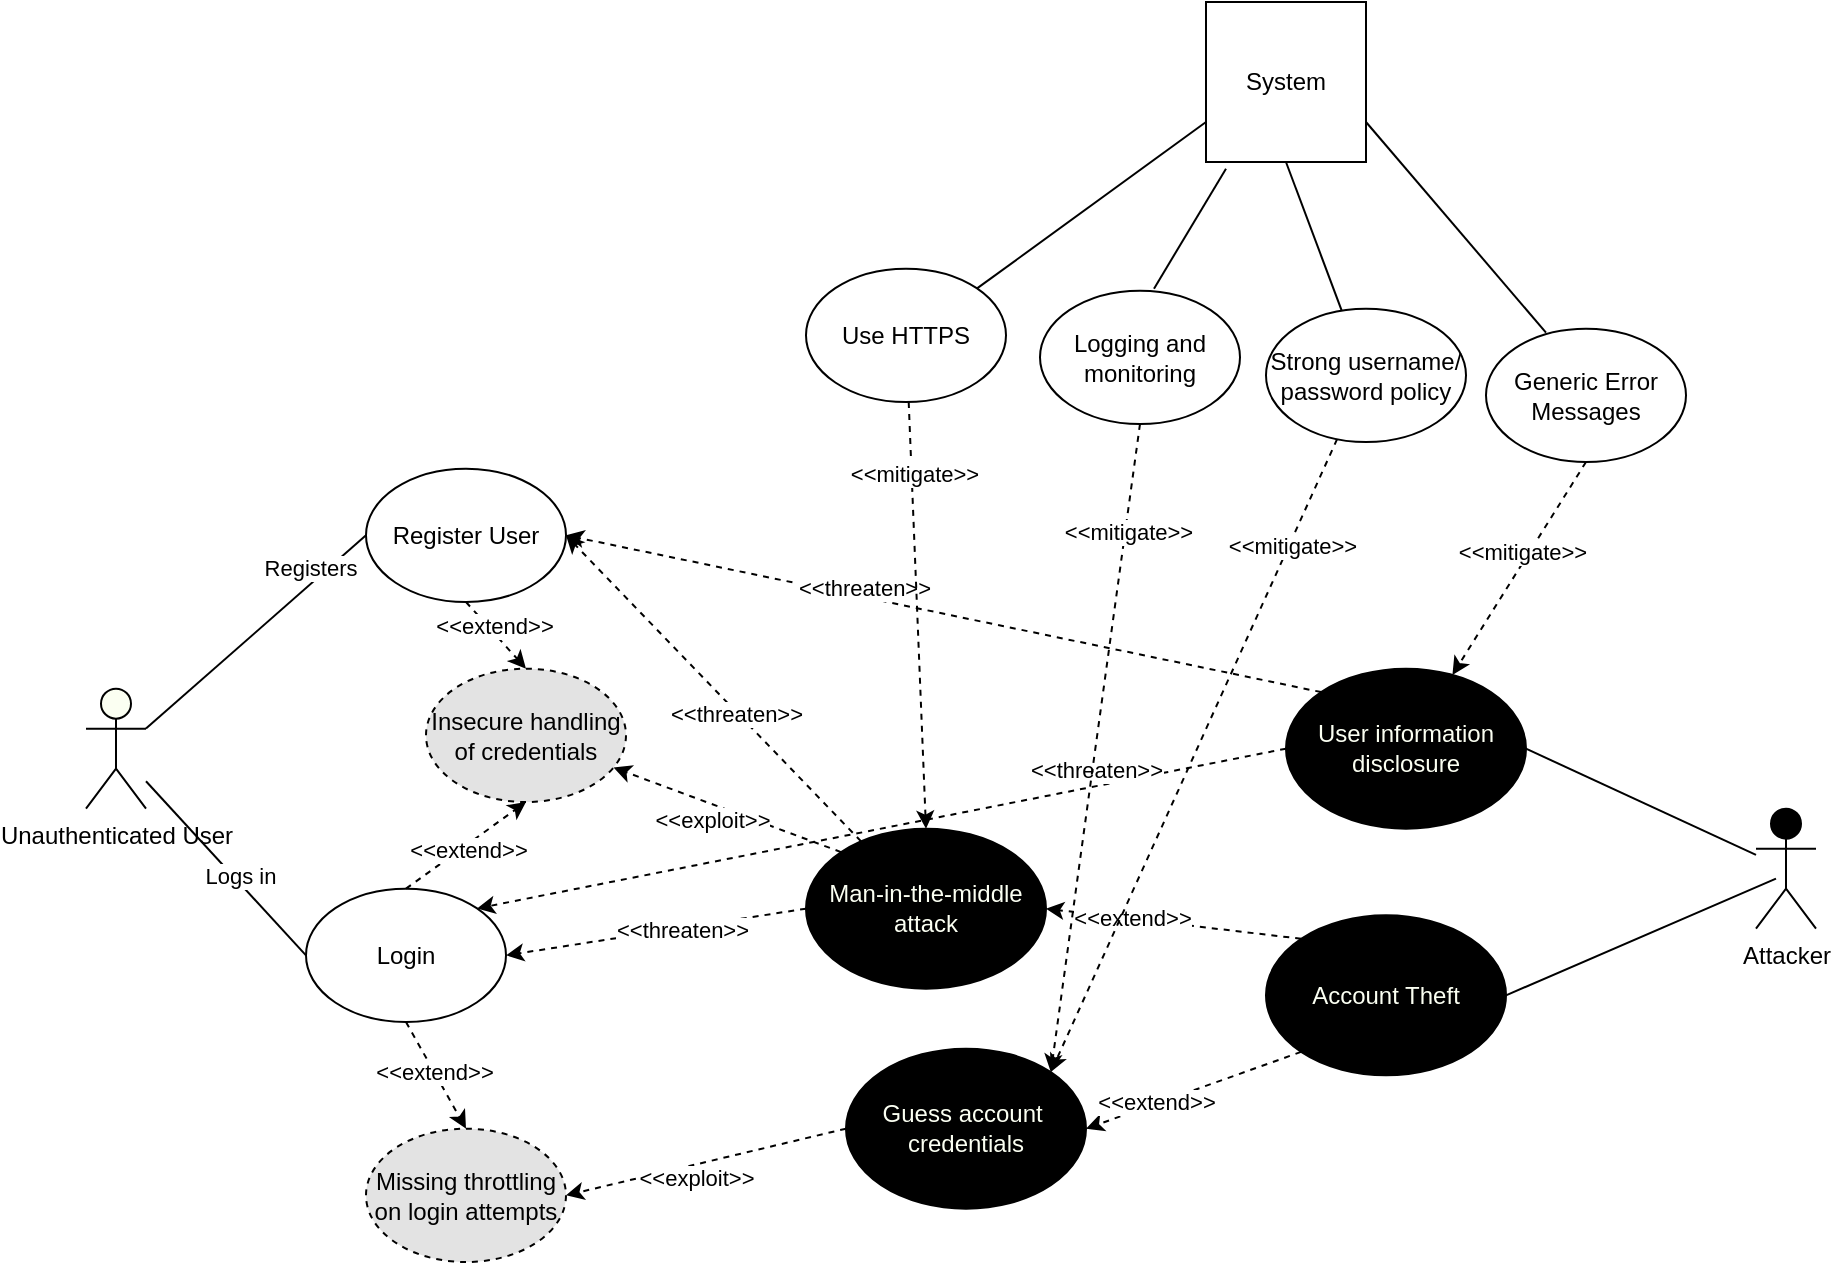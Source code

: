 <mxfile version="14.6.11" type="github">
  <diagram id="ryVlB7PdQjzx0bgTUUh0" name="Page-1">
    <mxGraphModel dx="1298" dy="753" grid="1" gridSize="10" guides="1" tooltips="1" connect="1" arrows="1" fold="1" page="1" pageScale="1" pageWidth="1654" pageHeight="1169" math="0" shadow="0">
      <root>
        <mxCell id="0" />
        <mxCell id="1" parent="0" />
        <mxCell id="VIDnNVtjnAr2OBecvX_p-6" value="Unauthenticated User" style="shape=umlActor;verticalLabelPosition=bottom;verticalAlign=top;html=1;outlineConnect=0;fillColor=#FBFFF2;" vertex="1" parent="1">
          <mxGeometry x="110" y="703.33" width="30" height="60" as="geometry" />
        </mxCell>
        <mxCell id="VIDnNVtjnAr2OBecvX_p-7" style="edgeStyle=none;rounded=0;orthogonalLoop=1;jettySize=auto;html=1;entryX=0;entryY=0.5;entryDx=0;entryDy=0;endArrow=none;endFill=0;" edge="1" parent="1" source="VIDnNVtjnAr2OBecvX_p-6" target="VIDnNVtjnAr2OBecvX_p-9">
          <mxGeometry relative="1" as="geometry">
            <mxPoint x="180" y="793.332" as="sourcePoint" />
            <mxPoint x="295.0" y="852.305" as="targetPoint" />
          </mxGeometry>
        </mxCell>
        <mxCell id="VIDnNVtjnAr2OBecvX_p-8" value="Logs in" style="edgeLabel;html=1;align=center;verticalAlign=middle;resizable=0;points=[];" vertex="1" connectable="0" parent="VIDnNVtjnAr2OBecvX_p-7">
          <mxGeometry x="0.126" y="2" relative="1" as="geometry">
            <mxPoint as="offset" />
          </mxGeometry>
        </mxCell>
        <mxCell id="VIDnNVtjnAr2OBecvX_p-9" value="Login" style="ellipse;whiteSpace=wrap;html=1;" vertex="1" parent="1">
          <mxGeometry x="220" y="803.33" width="100" height="66.67" as="geometry" />
        </mxCell>
        <mxCell id="VIDnNVtjnAr2OBecvX_p-10" value="&lt;font color=&quot;#fbfff2&quot;&gt;Man-in-the-middle&lt;br&gt;attack&lt;br&gt;&lt;/font&gt;" style="ellipse;whiteSpace=wrap;html=1;fillColor=#000000;" vertex="1" parent="1">
          <mxGeometry x="470" y="773.33" width="120" height="80" as="geometry" />
        </mxCell>
        <mxCell id="VIDnNVtjnAr2OBecvX_p-11" style="edgeStyle=none;rounded=0;orthogonalLoop=1;jettySize=auto;html=1;entryX=1;entryY=0.5;entryDx=0;entryDy=0;dashed=1;endArrow=classic;endFill=1;exitX=0;exitY=0.5;exitDx=0;exitDy=0;" edge="1" parent="1" source="VIDnNVtjnAr2OBecvX_p-10" target="VIDnNVtjnAr2OBecvX_p-9">
          <mxGeometry relative="1" as="geometry">
            <mxPoint x="630.215" y="708.276" as="sourcePoint" />
            <mxPoint x="372" y="693.328" as="targetPoint" />
          </mxGeometry>
        </mxCell>
        <mxCell id="VIDnNVtjnAr2OBecvX_p-12" value="&amp;lt;&amp;lt;threaten&amp;gt;&amp;gt;" style="edgeLabel;html=1;align=center;verticalAlign=middle;resizable=0;points=[];" vertex="1" connectable="0" parent="VIDnNVtjnAr2OBecvX_p-11">
          <mxGeometry x="-0.162" y="2" relative="1" as="geometry">
            <mxPoint y="-1" as="offset" />
          </mxGeometry>
        </mxCell>
        <mxCell id="VIDnNVtjnAr2OBecvX_p-13" value="Register User" style="ellipse;whiteSpace=wrap;html=1;" vertex="1" parent="1">
          <mxGeometry x="250" y="593.33" width="100" height="66.67" as="geometry" />
        </mxCell>
        <mxCell id="VIDnNVtjnAr2OBecvX_p-14" style="edgeStyle=none;rounded=0;orthogonalLoop=1;jettySize=auto;html=1;endArrow=none;endFill=0;exitX=1;exitY=0.333;exitDx=0;exitDy=0;exitPerimeter=0;entryX=0;entryY=0.5;entryDx=0;entryDy=0;" edge="1" parent="1" source="VIDnNVtjnAr2OBecvX_p-6" target="VIDnNVtjnAr2OBecvX_p-13">
          <mxGeometry relative="1" as="geometry">
            <mxPoint x="130" y="825.754" as="sourcePoint" />
            <mxPoint x="252.758" y="773.33" as="targetPoint" />
          </mxGeometry>
        </mxCell>
        <mxCell id="VIDnNVtjnAr2OBecvX_p-15" value="Registers" style="edgeLabel;html=1;align=center;verticalAlign=middle;resizable=0;points=[];" vertex="1" connectable="0" parent="VIDnNVtjnAr2OBecvX_p-14">
          <mxGeometry x="0.382" y="-2" relative="1" as="geometry">
            <mxPoint x="4.63" y="-15.59" as="offset" />
          </mxGeometry>
        </mxCell>
        <mxCell id="VIDnNVtjnAr2OBecvX_p-16" style="edgeStyle=none;rounded=0;orthogonalLoop=1;jettySize=auto;html=1;entryX=1;entryY=0.5;entryDx=0;entryDy=0;dashed=1;endArrow=classic;endFill=1;" edge="1" parent="1" source="VIDnNVtjnAr2OBecvX_p-10" target="VIDnNVtjnAr2OBecvX_p-13">
          <mxGeometry relative="1" as="geometry">
            <mxPoint x="480" y="742.33" as="sourcePoint" />
            <mxPoint x="375.0" y="742.325" as="targetPoint" />
          </mxGeometry>
        </mxCell>
        <mxCell id="VIDnNVtjnAr2OBecvX_p-17" value="&amp;lt;&amp;lt;threaten&amp;gt;&amp;gt;" style="edgeLabel;html=1;align=center;verticalAlign=middle;resizable=0;points=[];" vertex="1" connectable="0" parent="VIDnNVtjnAr2OBecvX_p-16">
          <mxGeometry x="-0.162" y="2" relative="1" as="geometry">
            <mxPoint y="-1" as="offset" />
          </mxGeometry>
        </mxCell>
        <mxCell id="VIDnNVtjnAr2OBecvX_p-18" value="&lt;font color=&quot;#fbfff2&quot;&gt;Guess account&amp;nbsp;&lt;br&gt;credentials&lt;br&gt;&lt;/font&gt;" style="ellipse;whiteSpace=wrap;html=1;fillColor=#000000;" vertex="1" parent="1">
          <mxGeometry x="490" y="883.33" width="120" height="80" as="geometry" />
        </mxCell>
        <mxCell id="VIDnNVtjnAr2OBecvX_p-19" value="Missing throttling on login attempts" style="ellipse;whiteSpace=wrap;html=1;dashed=1;fillColor=#E3E3E3;" vertex="1" parent="1">
          <mxGeometry x="250" y="923.33" width="100" height="66.67" as="geometry" />
        </mxCell>
        <mxCell id="VIDnNVtjnAr2OBecvX_p-22" value="&amp;lt;&amp;lt;exploit&amp;gt;&amp;gt;" style="edgeStyle=none;rounded=0;orthogonalLoop=1;jettySize=auto;html=1;entryX=1;entryY=0.5;entryDx=0;entryDy=0;dashed=1;exitX=0;exitY=0.5;exitDx=0;exitDy=0;" edge="1" parent="1" source="VIDnNVtjnAr2OBecvX_p-18" target="VIDnNVtjnAr2OBecvX_p-19">
          <mxGeometry x="0.088" y="7" relative="1" as="geometry">
            <mxPoint as="offset" />
            <mxPoint x="776.829" y="852.827" as="sourcePoint" />
            <mxPoint x="630" y="889.995" as="targetPoint" />
          </mxGeometry>
        </mxCell>
        <mxCell id="VIDnNVtjnAr2OBecvX_p-23" style="edgeStyle=none;rounded=0;orthogonalLoop=1;jettySize=auto;html=1;dashed=1;entryX=0.5;entryY=0;entryDx=0;entryDy=0;exitX=0.5;exitY=1;exitDx=0;exitDy=0;" edge="1" parent="1" source="VIDnNVtjnAr2OBecvX_p-9" target="VIDnNVtjnAr2OBecvX_p-19">
          <mxGeometry relative="1" as="geometry">
            <mxPoint x="414.253" y="934.033" as="targetPoint" />
            <mxPoint x="380.002" y="833.333" as="sourcePoint" />
          </mxGeometry>
        </mxCell>
        <mxCell id="VIDnNVtjnAr2OBecvX_p-24" value="&amp;lt;&amp;lt;extend&amp;gt;&amp;gt;" style="edgeLabel;html=1;align=center;verticalAlign=middle;resizable=0;points=[];" vertex="1" connectable="0" parent="VIDnNVtjnAr2OBecvX_p-23">
          <mxGeometry x="0.284" y="2" relative="1" as="geometry">
            <mxPoint x="-7.43" y="-8.83" as="offset" />
          </mxGeometry>
        </mxCell>
        <mxCell id="VIDnNVtjnAr2OBecvX_p-25" value="&lt;font color=&quot;#fbfff2&quot;&gt;Account Theft&lt;br&gt;&lt;/font&gt;" style="ellipse;whiteSpace=wrap;html=1;fillColor=#000000;" vertex="1" parent="1">
          <mxGeometry x="700" y="816.66" width="120" height="80" as="geometry" />
        </mxCell>
        <mxCell id="VIDnNVtjnAr2OBecvX_p-26" style="edgeStyle=none;rounded=0;orthogonalLoop=1;jettySize=auto;html=1;entryX=1;entryY=0.5;entryDx=0;entryDy=0;dashed=1;exitX=0;exitY=0;exitDx=0;exitDy=0;" edge="1" parent="1" source="VIDnNVtjnAr2OBecvX_p-25" target="VIDnNVtjnAr2OBecvX_p-10">
          <mxGeometry relative="1" as="geometry">
            <mxPoint x="700.005" y="733.329" as="sourcePoint" />
            <mxPoint x="560.826" y="755.856" as="targetPoint" />
          </mxGeometry>
        </mxCell>
        <mxCell id="VIDnNVtjnAr2OBecvX_p-27" value="&amp;lt;&amp;lt;extend&amp;gt;&amp;gt;" style="edgeLabel;html=1;align=center;verticalAlign=middle;resizable=0;points=[];" vertex="1" connectable="0" parent="VIDnNVtjnAr2OBecvX_p-26">
          <mxGeometry x="0.337" y="-1" relative="1" as="geometry">
            <mxPoint as="offset" />
          </mxGeometry>
        </mxCell>
        <mxCell id="VIDnNVtjnAr2OBecvX_p-28" style="edgeStyle=none;rounded=0;orthogonalLoop=1;jettySize=auto;html=1;entryX=1;entryY=0.5;entryDx=0;entryDy=0;dashed=1;exitX=0;exitY=1;exitDx=0;exitDy=0;" edge="1" parent="1" source="VIDnNVtjnAr2OBecvX_p-25" target="VIDnNVtjnAr2OBecvX_p-18">
          <mxGeometry relative="1" as="geometry">
            <mxPoint x="677.574" y="883.326" as="sourcePoint" />
            <mxPoint x="550" y="868.28" as="targetPoint" />
          </mxGeometry>
        </mxCell>
        <mxCell id="VIDnNVtjnAr2OBecvX_p-29" value="&amp;lt;&amp;lt;extend&amp;gt;&amp;gt;" style="edgeLabel;html=1;align=center;verticalAlign=middle;resizable=0;points=[];" vertex="1" connectable="0" parent="VIDnNVtjnAr2OBecvX_p-28">
          <mxGeometry x="0.337" y="-1" relative="1" as="geometry">
            <mxPoint as="offset" />
          </mxGeometry>
        </mxCell>
        <mxCell id="VIDnNVtjnAr2OBecvX_p-30" value="&lt;font color=&quot;#fbfff2&quot;&gt;User information&lt;br&gt;disclosure&lt;br&gt;&lt;/font&gt;" style="ellipse;whiteSpace=wrap;html=1;fillColor=#000000;" vertex="1" parent="1">
          <mxGeometry x="710" y="693.33" width="120" height="80" as="geometry" />
        </mxCell>
        <mxCell id="VIDnNVtjnAr2OBecvX_p-31" value="Attacker" style="shape=umlActor;verticalLabelPosition=bottom;verticalAlign=top;html=1;outlineConnect=0;fillColor=#000000;" vertex="1" parent="1">
          <mxGeometry x="945" y="763.33" width="30" height="60" as="geometry" />
        </mxCell>
        <mxCell id="VIDnNVtjnAr2OBecvX_p-32" style="edgeStyle=none;rounded=0;orthogonalLoop=1;jettySize=auto;html=1;entryX=1;entryY=0;entryDx=0;entryDy=0;dashed=1;endArrow=classic;endFill=1;exitX=0;exitY=0.5;exitDx=0;exitDy=0;" edge="1" parent="1" source="VIDnNVtjnAr2OBecvX_p-30" target="VIDnNVtjnAr2OBecvX_p-9">
          <mxGeometry relative="1" as="geometry">
            <mxPoint x="602.5" y="719.99" as="sourcePoint" />
            <mxPoint x="497.5" y="713.325" as="targetPoint" />
          </mxGeometry>
        </mxCell>
        <mxCell id="VIDnNVtjnAr2OBecvX_p-33" value="&amp;lt;&amp;lt;threaten&amp;gt;&amp;gt;" style="edgeLabel;html=1;align=center;verticalAlign=middle;resizable=0;points=[];" vertex="1" connectable="0" parent="VIDnNVtjnAr2OBecvX_p-32">
          <mxGeometry x="-0.162" y="2" relative="1" as="geometry">
            <mxPoint x="74" y="-25" as="offset" />
          </mxGeometry>
        </mxCell>
        <mxCell id="VIDnNVtjnAr2OBecvX_p-34" style="edgeStyle=none;rounded=0;orthogonalLoop=1;jettySize=auto;html=1;entryX=1;entryY=0.5;entryDx=0;entryDy=0;dashed=1;endArrow=classic;endFill=1;exitX=0;exitY=0;exitDx=0;exitDy=0;" edge="1" parent="1" source="VIDnNVtjnAr2OBecvX_p-30" target="VIDnNVtjnAr2OBecvX_p-13">
          <mxGeometry relative="1" as="geometry">
            <mxPoint x="490" y="833.33" as="sourcePoint" />
            <mxPoint x="385.0" y="826.665" as="targetPoint" />
          </mxGeometry>
        </mxCell>
        <mxCell id="VIDnNVtjnAr2OBecvX_p-35" value="&amp;lt;&amp;lt;threaten&amp;gt;&amp;gt;" style="edgeLabel;html=1;align=center;verticalAlign=middle;resizable=0;points=[];" vertex="1" connectable="0" parent="VIDnNVtjnAr2OBecvX_p-34">
          <mxGeometry x="-0.162" y="2" relative="1" as="geometry">
            <mxPoint x="-70" y="-21" as="offset" />
          </mxGeometry>
        </mxCell>
        <mxCell id="VIDnNVtjnAr2OBecvX_p-36" value="Use HTTPS" style="ellipse;whiteSpace=wrap;html=1;" vertex="1" parent="1">
          <mxGeometry x="470" y="493.33" width="100" height="66.67" as="geometry" />
        </mxCell>
        <mxCell id="VIDnNVtjnAr2OBecvX_p-37" style="edgeStyle=none;rounded=0;orthogonalLoop=1;jettySize=auto;html=1;entryX=0.5;entryY=0;entryDx=0;entryDy=0;endArrow=classic;endFill=1;dashed=1;" edge="1" parent="1" source="VIDnNVtjnAr2OBecvX_p-36" target="VIDnNVtjnAr2OBecvX_p-10">
          <mxGeometry relative="1" as="geometry">
            <mxPoint x="715.491" y="493.335" as="sourcePoint" />
            <mxPoint x="539.996" y="632.806" as="targetPoint" />
          </mxGeometry>
        </mxCell>
        <mxCell id="VIDnNVtjnAr2OBecvX_p-38" value="&amp;lt;&amp;lt;mitigate&amp;gt;&amp;gt;" style="edgeLabel;html=1;align=center;verticalAlign=middle;resizable=0;points=[];" vertex="1" connectable="0" parent="VIDnNVtjnAr2OBecvX_p-37">
          <mxGeometry x="-0.669" y="1" relative="1" as="geometry">
            <mxPoint as="offset" />
          </mxGeometry>
        </mxCell>
        <mxCell id="VIDnNVtjnAr2OBecvX_p-39" value="Strong username/&lt;br&gt;password policy" style="ellipse;whiteSpace=wrap;html=1;" vertex="1" parent="1">
          <mxGeometry x="700" y="513.33" width="100" height="66.67" as="geometry" />
        </mxCell>
        <mxCell id="VIDnNVtjnAr2OBecvX_p-40" style="edgeStyle=none;rounded=0;orthogonalLoop=1;jettySize=auto;html=1;entryX=1;entryY=0;entryDx=0;entryDy=0;endArrow=classic;endFill=1;dashed=1;" edge="1" parent="1" source="VIDnNVtjnAr2OBecvX_p-39" target="VIDnNVtjnAr2OBecvX_p-18">
          <mxGeometry relative="1" as="geometry">
            <mxPoint x="630" y="613.33" as="sourcePoint" />
            <mxPoint x="630" y="796.66" as="targetPoint" />
          </mxGeometry>
        </mxCell>
        <mxCell id="VIDnNVtjnAr2OBecvX_p-41" value="&amp;lt;&amp;lt;mitigate&amp;gt;&amp;gt;" style="edgeLabel;html=1;align=center;verticalAlign=middle;resizable=0;points=[];" vertex="1" connectable="0" parent="VIDnNVtjnAr2OBecvX_p-40">
          <mxGeometry x="-0.669" y="1" relative="1" as="geometry">
            <mxPoint as="offset" />
          </mxGeometry>
        </mxCell>
        <mxCell id="VIDnNVtjnAr2OBecvX_p-42" value="Insecure handling&lt;br&gt;of credentials" style="ellipse;whiteSpace=wrap;html=1;dashed=1;fillColor=#E3E3E3;" vertex="1" parent="1">
          <mxGeometry x="280" y="693.33" width="100" height="66.67" as="geometry" />
        </mxCell>
        <mxCell id="VIDnNVtjnAr2OBecvX_p-43" value="&amp;lt;&amp;lt;exploit&amp;gt;&amp;gt;" style="edgeStyle=none;rounded=0;orthogonalLoop=1;jettySize=auto;html=1;dashed=1;exitX=0;exitY=0;exitDx=0;exitDy=0;" edge="1" parent="1" source="VIDnNVtjnAr2OBecvX_p-10" target="VIDnNVtjnAr2OBecvX_p-42">
          <mxGeometry x="0.088" y="7" relative="1" as="geometry">
            <mxPoint as="offset" />
            <mxPoint x="500" y="933.33" as="sourcePoint" />
            <mxPoint x="360.0" y="966.665" as="targetPoint" />
          </mxGeometry>
        </mxCell>
        <mxCell id="VIDnNVtjnAr2OBecvX_p-44" style="edgeStyle=none;rounded=0;orthogonalLoop=1;jettySize=auto;html=1;dashed=1;entryX=0.5;entryY=0;entryDx=0;entryDy=0;exitX=0.5;exitY=1;exitDx=0;exitDy=0;" edge="1" parent="1" source="VIDnNVtjnAr2OBecvX_p-13" target="VIDnNVtjnAr2OBecvX_p-42">
          <mxGeometry relative="1" as="geometry">
            <mxPoint x="310" y="933.33" as="targetPoint" />
            <mxPoint x="290" y="850.0" as="sourcePoint" />
          </mxGeometry>
        </mxCell>
        <mxCell id="VIDnNVtjnAr2OBecvX_p-45" value="&amp;lt;&amp;lt;extend&amp;gt;&amp;gt;" style="edgeLabel;html=1;align=center;verticalAlign=middle;resizable=0;points=[];" vertex="1" connectable="0" parent="VIDnNVtjnAr2OBecvX_p-44">
          <mxGeometry x="0.284" y="2" relative="1" as="geometry">
            <mxPoint x="-7.43" y="-8.83" as="offset" />
          </mxGeometry>
        </mxCell>
        <mxCell id="VIDnNVtjnAr2OBecvX_p-46" style="edgeStyle=none;rounded=0;orthogonalLoop=1;jettySize=auto;html=1;dashed=1;entryX=0.5;entryY=1;entryDx=0;entryDy=0;exitX=0.5;exitY=0;exitDx=0;exitDy=0;" edge="1" parent="1" source="VIDnNVtjnAr2OBecvX_p-9" target="VIDnNVtjnAr2OBecvX_p-42">
          <mxGeometry relative="1" as="geometry">
            <mxPoint x="310" y="933.33" as="targetPoint" />
            <mxPoint x="280" y="880.0" as="sourcePoint" />
          </mxGeometry>
        </mxCell>
        <mxCell id="VIDnNVtjnAr2OBecvX_p-47" value="&amp;lt;&amp;lt;extend&amp;gt;&amp;gt;" style="edgeLabel;html=1;align=center;verticalAlign=middle;resizable=0;points=[];" vertex="1" connectable="0" parent="VIDnNVtjnAr2OBecvX_p-46">
          <mxGeometry x="0.284" y="2" relative="1" as="geometry">
            <mxPoint x="-7" y="10" as="offset" />
          </mxGeometry>
        </mxCell>
        <mxCell id="VIDnNVtjnAr2OBecvX_p-48" style="edgeStyle=none;rounded=0;orthogonalLoop=1;jettySize=auto;html=1;entryX=1;entryY=0.5;entryDx=0;entryDy=0;endArrow=none;endFill=0;" edge="1" parent="1" source="VIDnNVtjnAr2OBecvX_p-31" target="VIDnNVtjnAr2OBecvX_p-30">
          <mxGeometry relative="1" as="geometry">
            <mxPoint x="880" y="702.67" as="sourcePoint" />
            <mxPoint x="820" y="750.67" as="targetPoint" />
          </mxGeometry>
        </mxCell>
        <mxCell id="VIDnNVtjnAr2OBecvX_p-49" style="edgeStyle=none;rounded=0;orthogonalLoop=1;jettySize=auto;html=1;entryX=1;entryY=0.5;entryDx=0;entryDy=0;endArrow=none;endFill=0;" edge="1" parent="1" target="VIDnNVtjnAr2OBecvX_p-25">
          <mxGeometry relative="1" as="geometry">
            <mxPoint x="955" y="798.33" as="sourcePoint" />
            <mxPoint x="790" y="743.33" as="targetPoint" />
          </mxGeometry>
        </mxCell>
        <mxCell id="VIDnNVtjnAr2OBecvX_p-50" value="Generic Error&lt;br&gt;Messages" style="ellipse;whiteSpace=wrap;html=1;" vertex="1" parent="1">
          <mxGeometry x="810" y="523.33" width="100" height="66.67" as="geometry" />
        </mxCell>
        <mxCell id="VIDnNVtjnAr2OBecvX_p-51" value="Logging and monitoring" style="ellipse;whiteSpace=wrap;html=1;" vertex="1" parent="1">
          <mxGeometry x="587" y="504.33" width="100" height="66.67" as="geometry" />
        </mxCell>
        <mxCell id="VIDnNVtjnAr2OBecvX_p-52" style="edgeStyle=none;rounded=0;orthogonalLoop=1;jettySize=auto;html=1;endArrow=classic;endFill=1;dashed=1;exitX=0.5;exitY=1;exitDx=0;exitDy=0;" edge="1" parent="1" source="VIDnNVtjnAr2OBecvX_p-50" target="VIDnNVtjnAr2OBecvX_p-30">
          <mxGeometry relative="1" as="geometry">
            <mxPoint x="698.718" y="629.14" as="sourcePoint" />
            <mxPoint x="602.426" y="905.046" as="targetPoint" />
          </mxGeometry>
        </mxCell>
        <mxCell id="VIDnNVtjnAr2OBecvX_p-53" value="&amp;lt;&amp;lt;mitigate&amp;gt;&amp;gt;" style="edgeLabel;html=1;align=center;verticalAlign=middle;resizable=0;points=[];" vertex="1" connectable="0" parent="VIDnNVtjnAr2OBecvX_p-52">
          <mxGeometry x="-0.669" y="1" relative="1" as="geometry">
            <mxPoint x="-22" y="26" as="offset" />
          </mxGeometry>
        </mxCell>
        <mxCell id="VIDnNVtjnAr2OBecvX_p-54" style="edgeStyle=none;rounded=0;orthogonalLoop=1;jettySize=auto;html=1;entryX=1;entryY=0;entryDx=0;entryDy=0;endArrow=classic;endFill=1;dashed=1;exitX=0.5;exitY=1;exitDx=0;exitDy=0;" edge="1" parent="1" source="VIDnNVtjnAr2OBecvX_p-51" target="VIDnNVtjnAr2OBecvX_p-18">
          <mxGeometry relative="1" as="geometry">
            <mxPoint x="716.746" y="628.808" as="sourcePoint" />
            <mxPoint x="602.426" y="905.046" as="targetPoint" />
          </mxGeometry>
        </mxCell>
        <mxCell id="VIDnNVtjnAr2OBecvX_p-55" value="&amp;lt;&amp;lt;mitigate&amp;gt;&amp;gt;" style="edgeLabel;html=1;align=center;verticalAlign=middle;resizable=0;points=[];" vertex="1" connectable="0" parent="VIDnNVtjnAr2OBecvX_p-54">
          <mxGeometry x="-0.669" y="1" relative="1" as="geometry">
            <mxPoint as="offset" />
          </mxGeometry>
        </mxCell>
        <mxCell id="VIDnNVtjnAr2OBecvX_p-59" value="System" style="whiteSpace=wrap;html=1;aspect=fixed;" vertex="1" parent="1">
          <mxGeometry x="670" y="360" width="80" height="80" as="geometry" />
        </mxCell>
        <mxCell id="VIDnNVtjnAr2OBecvX_p-60" style="edgeStyle=none;rounded=0;orthogonalLoop=1;jettySize=auto;html=1;entryX=1;entryY=0;entryDx=0;entryDy=0;endArrow=none;endFill=0;exitX=0;exitY=0.75;exitDx=0;exitDy=0;" edge="1" parent="1" source="VIDnNVtjnAr2OBecvX_p-59" target="VIDnNVtjnAr2OBecvX_p-36">
          <mxGeometry relative="1" as="geometry">
            <mxPoint x="667" y="423.33" as="sourcePoint" />
            <mxPoint x="607" y="471.33" as="targetPoint" />
          </mxGeometry>
        </mxCell>
        <mxCell id="VIDnNVtjnAr2OBecvX_p-61" style="edgeStyle=none;rounded=0;orthogonalLoop=1;jettySize=auto;html=1;entryX=0.57;entryY=-0.015;entryDx=0;entryDy=0;endArrow=none;endFill=0;entryPerimeter=0;" edge="1" parent="1" target="VIDnNVtjnAr2OBecvX_p-51">
          <mxGeometry relative="1" as="geometry">
            <mxPoint x="680" y="443.33" as="sourcePoint" />
            <mxPoint x="565.533" y="513.213" as="targetPoint" />
          </mxGeometry>
        </mxCell>
        <mxCell id="VIDnNVtjnAr2OBecvX_p-62" style="edgeStyle=none;rounded=0;orthogonalLoop=1;jettySize=auto;html=1;endArrow=none;endFill=0;exitX=0.5;exitY=1;exitDx=0;exitDy=0;" edge="1" parent="1" source="VIDnNVtjnAr2OBecvX_p-59" target="VIDnNVtjnAr2OBecvX_p-39">
          <mxGeometry relative="1" as="geometry">
            <mxPoint x="690" y="453.33" as="sourcePoint" />
            <mxPoint x="654" y="513.33" as="targetPoint" />
          </mxGeometry>
        </mxCell>
        <mxCell id="VIDnNVtjnAr2OBecvX_p-63" style="edgeStyle=none;rounded=0;orthogonalLoop=1;jettySize=auto;html=1;entryX=0.3;entryY=0.03;entryDx=0;entryDy=0;endArrow=none;endFill=0;entryPerimeter=0;exitX=1;exitY=0.75;exitDx=0;exitDy=0;" edge="1" parent="1" source="VIDnNVtjnAr2OBecvX_p-59" target="VIDnNVtjnAr2OBecvX_p-50">
          <mxGeometry relative="1" as="geometry">
            <mxPoint x="818" y="444.33" as="sourcePoint" />
            <mxPoint x="782" y="504.33" as="targetPoint" />
          </mxGeometry>
        </mxCell>
      </root>
    </mxGraphModel>
  </diagram>
</mxfile>
